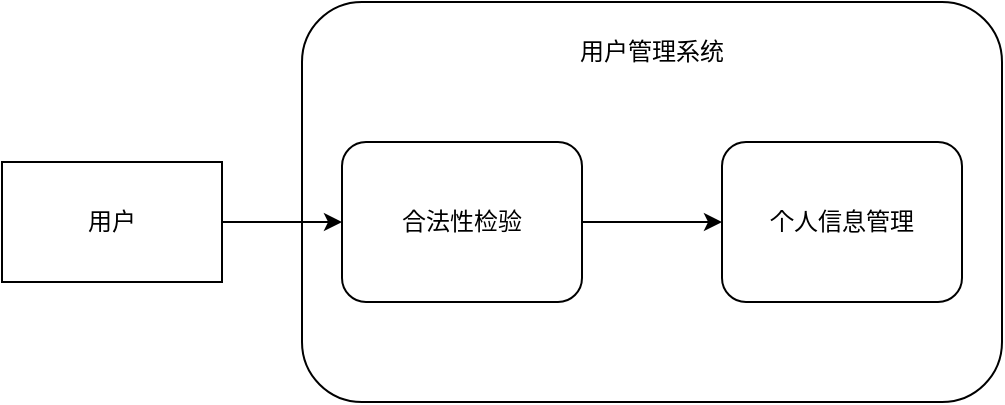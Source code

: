 <mxfile version="20.5.1" type="device" pages="2"><diagram id="Q2nZNCbehR6JA1_pyi24" name="第 1 页"><mxGraphModel dx="906" dy="444" grid="1" gridSize="10" guides="1" tooltips="1" connect="1" arrows="1" fold="1" page="1" pageScale="1" pageWidth="827" pageHeight="1169" math="0" shadow="0"><root><mxCell id="0"/><mxCell id="1" parent="0"/><mxCell id="IIOh4X1Rxid9cptjfGwo-10" value="" style="rounded=1;whiteSpace=wrap;html=1;" vertex="1" parent="1"><mxGeometry x="230" y="160" width="350" height="200" as="geometry"/></mxCell><mxCell id="IIOh4X1Rxid9cptjfGwo-1" value="用户" style="rounded=0;whiteSpace=wrap;html=1;" vertex="1" parent="1"><mxGeometry x="80" y="240" width="110" height="60" as="geometry"/></mxCell><mxCell id="IIOh4X1Rxid9cptjfGwo-3" value="" style="endArrow=classic;html=1;rounded=0;exitX=1;exitY=0.5;exitDx=0;exitDy=0;" edge="1" parent="1" source="IIOh4X1Rxid9cptjfGwo-1" target="IIOh4X1Rxid9cptjfGwo-4"><mxGeometry width="50" height="50" relative="1" as="geometry"><mxPoint x="390" y="260" as="sourcePoint"/><mxPoint x="320" y="270" as="targetPoint"/></mxGeometry></mxCell><mxCell id="IIOh4X1Rxid9cptjfGwo-4" value="合法性检验" style="rounded=1;whiteSpace=wrap;html=1;" vertex="1" parent="1"><mxGeometry x="250" y="230" width="120" height="80" as="geometry"/></mxCell><mxCell id="IIOh4X1Rxid9cptjfGwo-7" value="个人信息管理" style="rounded=1;whiteSpace=wrap;html=1;" vertex="1" parent="1"><mxGeometry x="440" y="230" width="120" height="80" as="geometry"/></mxCell><mxCell id="IIOh4X1Rxid9cptjfGwo-8" value="" style="endArrow=classic;html=1;rounded=0;exitX=1;exitY=0.5;exitDx=0;exitDy=0;entryX=0;entryY=0.5;entryDx=0;entryDy=0;" edge="1" parent="1" source="IIOh4X1Rxid9cptjfGwo-4" target="IIOh4X1Rxid9cptjfGwo-7"><mxGeometry width="50" height="50" relative="1" as="geometry"><mxPoint x="420" y="340" as="sourcePoint"/><mxPoint x="470" y="290" as="targetPoint"/></mxGeometry></mxCell><mxCell id="IIOh4X1Rxid9cptjfGwo-11" value="用户管理系统" style="text;html=1;strokeColor=none;fillColor=none;align=center;verticalAlign=middle;whiteSpace=wrap;rounded=0;" vertex="1" parent="1"><mxGeometry x="360" y="170" width="90" height="30" as="geometry"/></mxCell></root></mxGraphModel></diagram><diagram id="Gjp_7rJMC-AfYEqTzWmb" name="第 2 页"><mxGraphModel dx="906" dy="1613" grid="1" gridSize="10" guides="1" tooltips="1" connect="1" arrows="1" fold="1" page="1" pageScale="1" pageWidth="827" pageHeight="1169" math="0" shadow="0"><root><mxCell id="0"/><mxCell id="1" parent="0"/><mxCell id="-SNkMyyECKQtmkGM9Kq4-1" value="合法性检验" style="rounded=1;whiteSpace=wrap;html=1;arcSize=0;" vertex="1" parent="1"><mxGeometry x="80" y="-640" width="40" height="160" as="geometry"/></mxCell><mxCell id="-SNkMyyECKQtmkGM9Kq4-2" value="" style="endArrow=none;html=1;rounded=0;exitX=1;exitY=0.5;exitDx=0;exitDy=0;entryX=0;entryY=0.5;entryDx=0;entryDy=0;" edge="1" parent="1" source="-SNkMyyECKQtmkGM9Kq4-1" target="-SNkMyyECKQtmkGM9Kq4-3"><mxGeometry width="50" height="50" relative="1" as="geometry"><mxPoint x="390" y="-720" as="sourcePoint"/><mxPoint x="200" y="-640" as="targetPoint"/></mxGeometry></mxCell><mxCell id="-SNkMyyECKQtmkGM9Kq4-3" value="用户id存在" style="rounded=0;whiteSpace=wrap;html=1;" vertex="1" parent="1"><mxGeometry x="210" y="-640" width="120" height="40" as="geometry"/></mxCell><mxCell id="-SNkMyyECKQtmkGM9Kq4-4" value="用户id不存在" style="rounded=0;whiteSpace=wrap;html=1;" vertex="1" parent="1"><mxGeometry x="210" y="-520" width="120" height="40" as="geometry"/></mxCell><mxCell id="-SNkMyyECKQtmkGM9Kq4-5" value="" style="endArrow=none;html=1;rounded=0;exitX=1;exitY=0.5;exitDx=0;exitDy=0;entryX=0;entryY=0.5;entryDx=0;entryDy=0;" edge="1" parent="1" source="-SNkMyyECKQtmkGM9Kq4-1" target="-SNkMyyECKQtmkGM9Kq4-4"><mxGeometry width="50" height="50" relative="1" as="geometry"><mxPoint x="390" y="-560" as="sourcePoint"/><mxPoint x="440" y="-610" as="targetPoint"/></mxGeometry></mxCell><mxCell id="-SNkMyyECKQtmkGM9Kq4-6" value="" style="endArrow=none;html=1;rounded=0;exitX=1;exitY=0.5;exitDx=0;exitDy=0;" edge="1" parent="1" source="-SNkMyyECKQtmkGM9Kq4-4" target="-SNkMyyECKQtmkGM9Kq4-7"><mxGeometry width="50" height="50" relative="1" as="geometry"><mxPoint x="390" y="-560" as="sourcePoint"/><mxPoint x="400" y="-500" as="targetPoint"/></mxGeometry></mxCell><mxCell id="-SNkMyyECKQtmkGM9Kq4-7" value="提示错误信息，并重定向至注册页面" style="rounded=0;whiteSpace=wrap;html=1;" vertex="1" parent="1"><mxGeometry x="520" y="-520" width="200" height="40" as="geometry"/></mxCell><mxCell id="-SNkMyyECKQtmkGM9Kq4-8" value="密码正确" style="rounded=0;whiteSpace=wrap;html=1;" vertex="1" parent="1"><mxGeometry x="400" y="-660" width="90" height="30" as="geometry"/></mxCell><mxCell id="-SNkMyyECKQtmkGM9Kq4-9" value="密码错误" style="rounded=0;whiteSpace=wrap;html=1;" vertex="1" parent="1"><mxGeometry x="400" y="-614" width="90" height="30" as="geometry"/></mxCell><mxCell id="-SNkMyyECKQtmkGM9Kq4-10" value="" style="endArrow=none;html=1;rounded=0;entryX=0;entryY=0.5;entryDx=0;entryDy=0;exitX=1;exitY=0.5;exitDx=0;exitDy=0;" edge="1" parent="1" source="-SNkMyyECKQtmkGM9Kq4-3" target="-SNkMyyECKQtmkGM9Kq4-8"><mxGeometry width="50" height="50" relative="1" as="geometry"><mxPoint x="390" y="-570" as="sourcePoint"/><mxPoint x="440" y="-620" as="targetPoint"/></mxGeometry></mxCell><mxCell id="-SNkMyyECKQtmkGM9Kq4-11" value="" style="endArrow=none;html=1;rounded=0;exitX=1;exitY=0.5;exitDx=0;exitDy=0;entryX=0;entryY=0.5;entryDx=0;entryDy=0;" edge="1" parent="1" source="-SNkMyyECKQtmkGM9Kq4-3" target="-SNkMyyECKQtmkGM9Kq4-9"><mxGeometry width="50" height="50" relative="1" as="geometry"><mxPoint x="390" y="-570" as="sourcePoint"/><mxPoint x="440" y="-620" as="targetPoint"/></mxGeometry></mxCell><mxCell id="-SNkMyyECKQtmkGM9Kq4-12" value="提示错误信息，并重定向至登录页面" style="rounded=0;whiteSpace=wrap;html=1;" vertex="1" parent="1"><mxGeometry x="520" y="-616" width="200" height="34" as="geometry"/></mxCell><mxCell id="-SNkMyyECKQtmkGM9Kq4-13" value="成功进入系统，进入首页" style="rounded=0;whiteSpace=wrap;html=1;" vertex="1" parent="1"><mxGeometry x="520" y="-662" width="200" height="34" as="geometry"/></mxCell><mxCell id="-SNkMyyECKQtmkGM9Kq4-14" value="" style="endArrow=none;html=1;rounded=0;entryX=0;entryY=0.5;entryDx=0;entryDy=0;exitX=1;exitY=0.5;exitDx=0;exitDy=0;" edge="1" parent="1" source="-SNkMyyECKQtmkGM9Kq4-9" target="-SNkMyyECKQtmkGM9Kq4-12"><mxGeometry width="50" height="50" relative="1" as="geometry"><mxPoint x="390" y="-570" as="sourcePoint"/><mxPoint x="440" y="-620" as="targetPoint"/></mxGeometry></mxCell><mxCell id="-SNkMyyECKQtmkGM9Kq4-15" value="" style="endArrow=none;html=1;rounded=0;entryX=0;entryY=0.5;entryDx=0;entryDy=0;exitX=1;exitY=0.5;exitDx=0;exitDy=0;" edge="1" parent="1" source="-SNkMyyECKQtmkGM9Kq4-8" target="-SNkMyyECKQtmkGM9Kq4-13"><mxGeometry width="50" height="50" relative="1" as="geometry"><mxPoint x="390" y="-570" as="sourcePoint"/><mxPoint x="440" y="-620" as="targetPoint"/></mxGeometry></mxCell><mxCell id="lBvj8yEnl8BBD6mXejsF-1" value="个人信息管理" style="rounded=1;whiteSpace=wrap;html=1;arcSize=0;" vertex="1" parent="1"><mxGeometry x="80" y="-918" width="40" height="160" as="geometry"/></mxCell><mxCell id="lBvj8yEnl8BBD6mXejsF-2" value="" style="endArrow=none;html=1;rounded=0;exitX=1;exitY=0.5;exitDx=0;exitDy=0;entryX=0;entryY=0.5;entryDx=0;entryDy=0;" edge="1" parent="1" source="lBvj8yEnl8BBD6mXejsF-1" target="lBvj8yEnl8BBD6mXejsF-3"><mxGeometry width="50" height="50" relative="1" as="geometry"><mxPoint x="390" y="-998" as="sourcePoint"/><mxPoint x="200" y="-918" as="targetPoint"/></mxGeometry></mxCell><mxCell id="lBvj8yEnl8BBD6mXejsF-3" value="不是修改用户信息" style="rounded=0;whiteSpace=wrap;html=1;" vertex="1" parent="1"><mxGeometry x="210" y="-918" width="120" height="40" as="geometry"/></mxCell><mxCell id="lBvj8yEnl8BBD6mXejsF-4" value="是修改用户信息" style="rounded=0;whiteSpace=wrap;html=1;" vertex="1" parent="1"><mxGeometry x="210" y="-798" width="120" height="40" as="geometry"/></mxCell><mxCell id="lBvj8yEnl8BBD6mXejsF-5" value="" style="endArrow=none;html=1;rounded=0;exitX=1;exitY=0.5;exitDx=0;exitDy=0;entryX=0;entryY=0.5;entryDx=0;entryDy=0;" edge="1" parent="1" source="lBvj8yEnl8BBD6mXejsF-1" target="lBvj8yEnl8BBD6mXejsF-4"><mxGeometry width="50" height="50" relative="1" as="geometry"><mxPoint x="390" y="-838" as="sourcePoint"/><mxPoint x="440" y="-888" as="targetPoint"/></mxGeometry></mxCell><mxCell id="lBvj8yEnl8BBD6mXejsF-6" value="" style="endArrow=none;html=1;rounded=0;exitX=1;exitY=0.5;exitDx=0;exitDy=0;" edge="1" parent="1" source="lBvj8yEnl8BBD6mXejsF-4" target="lBvj8yEnl8BBD6mXejsF-7"><mxGeometry width="50" height="50" relative="1" as="geometry"><mxPoint x="390" y="-838" as="sourcePoint"/><mxPoint x="400" y="-778" as="targetPoint"/></mxGeometry></mxCell><mxCell id="lBvj8yEnl8BBD6mXejsF-7" value="成功修改相应信息" style="rounded=0;whiteSpace=wrap;html=1;" vertex="1" parent="1"><mxGeometry x="400" y="-798" width="120" height="40" as="geometry"/></mxCell><mxCell id="lBvj8yEnl8BBD6mXejsF-8" value="返回对应的用户信息" style="rounded=0;whiteSpace=wrap;html=1;" vertex="1" parent="1"><mxGeometry x="400" y="-919" width="120" height="42" as="geometry"/></mxCell><mxCell id="lBvj8yEnl8BBD6mXejsF-10" value="" style="endArrow=none;html=1;rounded=0;entryX=0;entryY=0.5;entryDx=0;entryDy=0;exitX=1;exitY=0.5;exitDx=0;exitDy=0;" edge="1" parent="1" source="lBvj8yEnl8BBD6mXejsF-3" target="lBvj8yEnl8BBD6mXejsF-8"><mxGeometry width="50" height="50" relative="1" as="geometry"><mxPoint x="390" y="-848" as="sourcePoint"/><mxPoint x="440" y="-898" as="targetPoint"/></mxGeometry></mxCell></root></mxGraphModel></diagram></mxfile>